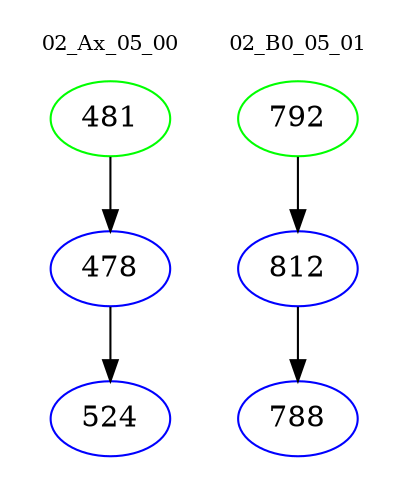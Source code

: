 digraph{
subgraph cluster_0 {
color = white
label = "02_Ax_05_00";
fontsize=10;
T0_481 [label="481", color="green"]
T0_481 -> T0_478 [color="black"]
T0_478 [label="478", color="blue"]
T0_478 -> T0_524 [color="black"]
T0_524 [label="524", color="blue"]
}
subgraph cluster_1 {
color = white
label = "02_B0_05_01";
fontsize=10;
T1_792 [label="792", color="green"]
T1_792 -> T1_812 [color="black"]
T1_812 [label="812", color="blue"]
T1_812 -> T1_788 [color="black"]
T1_788 [label="788", color="blue"]
}
}
